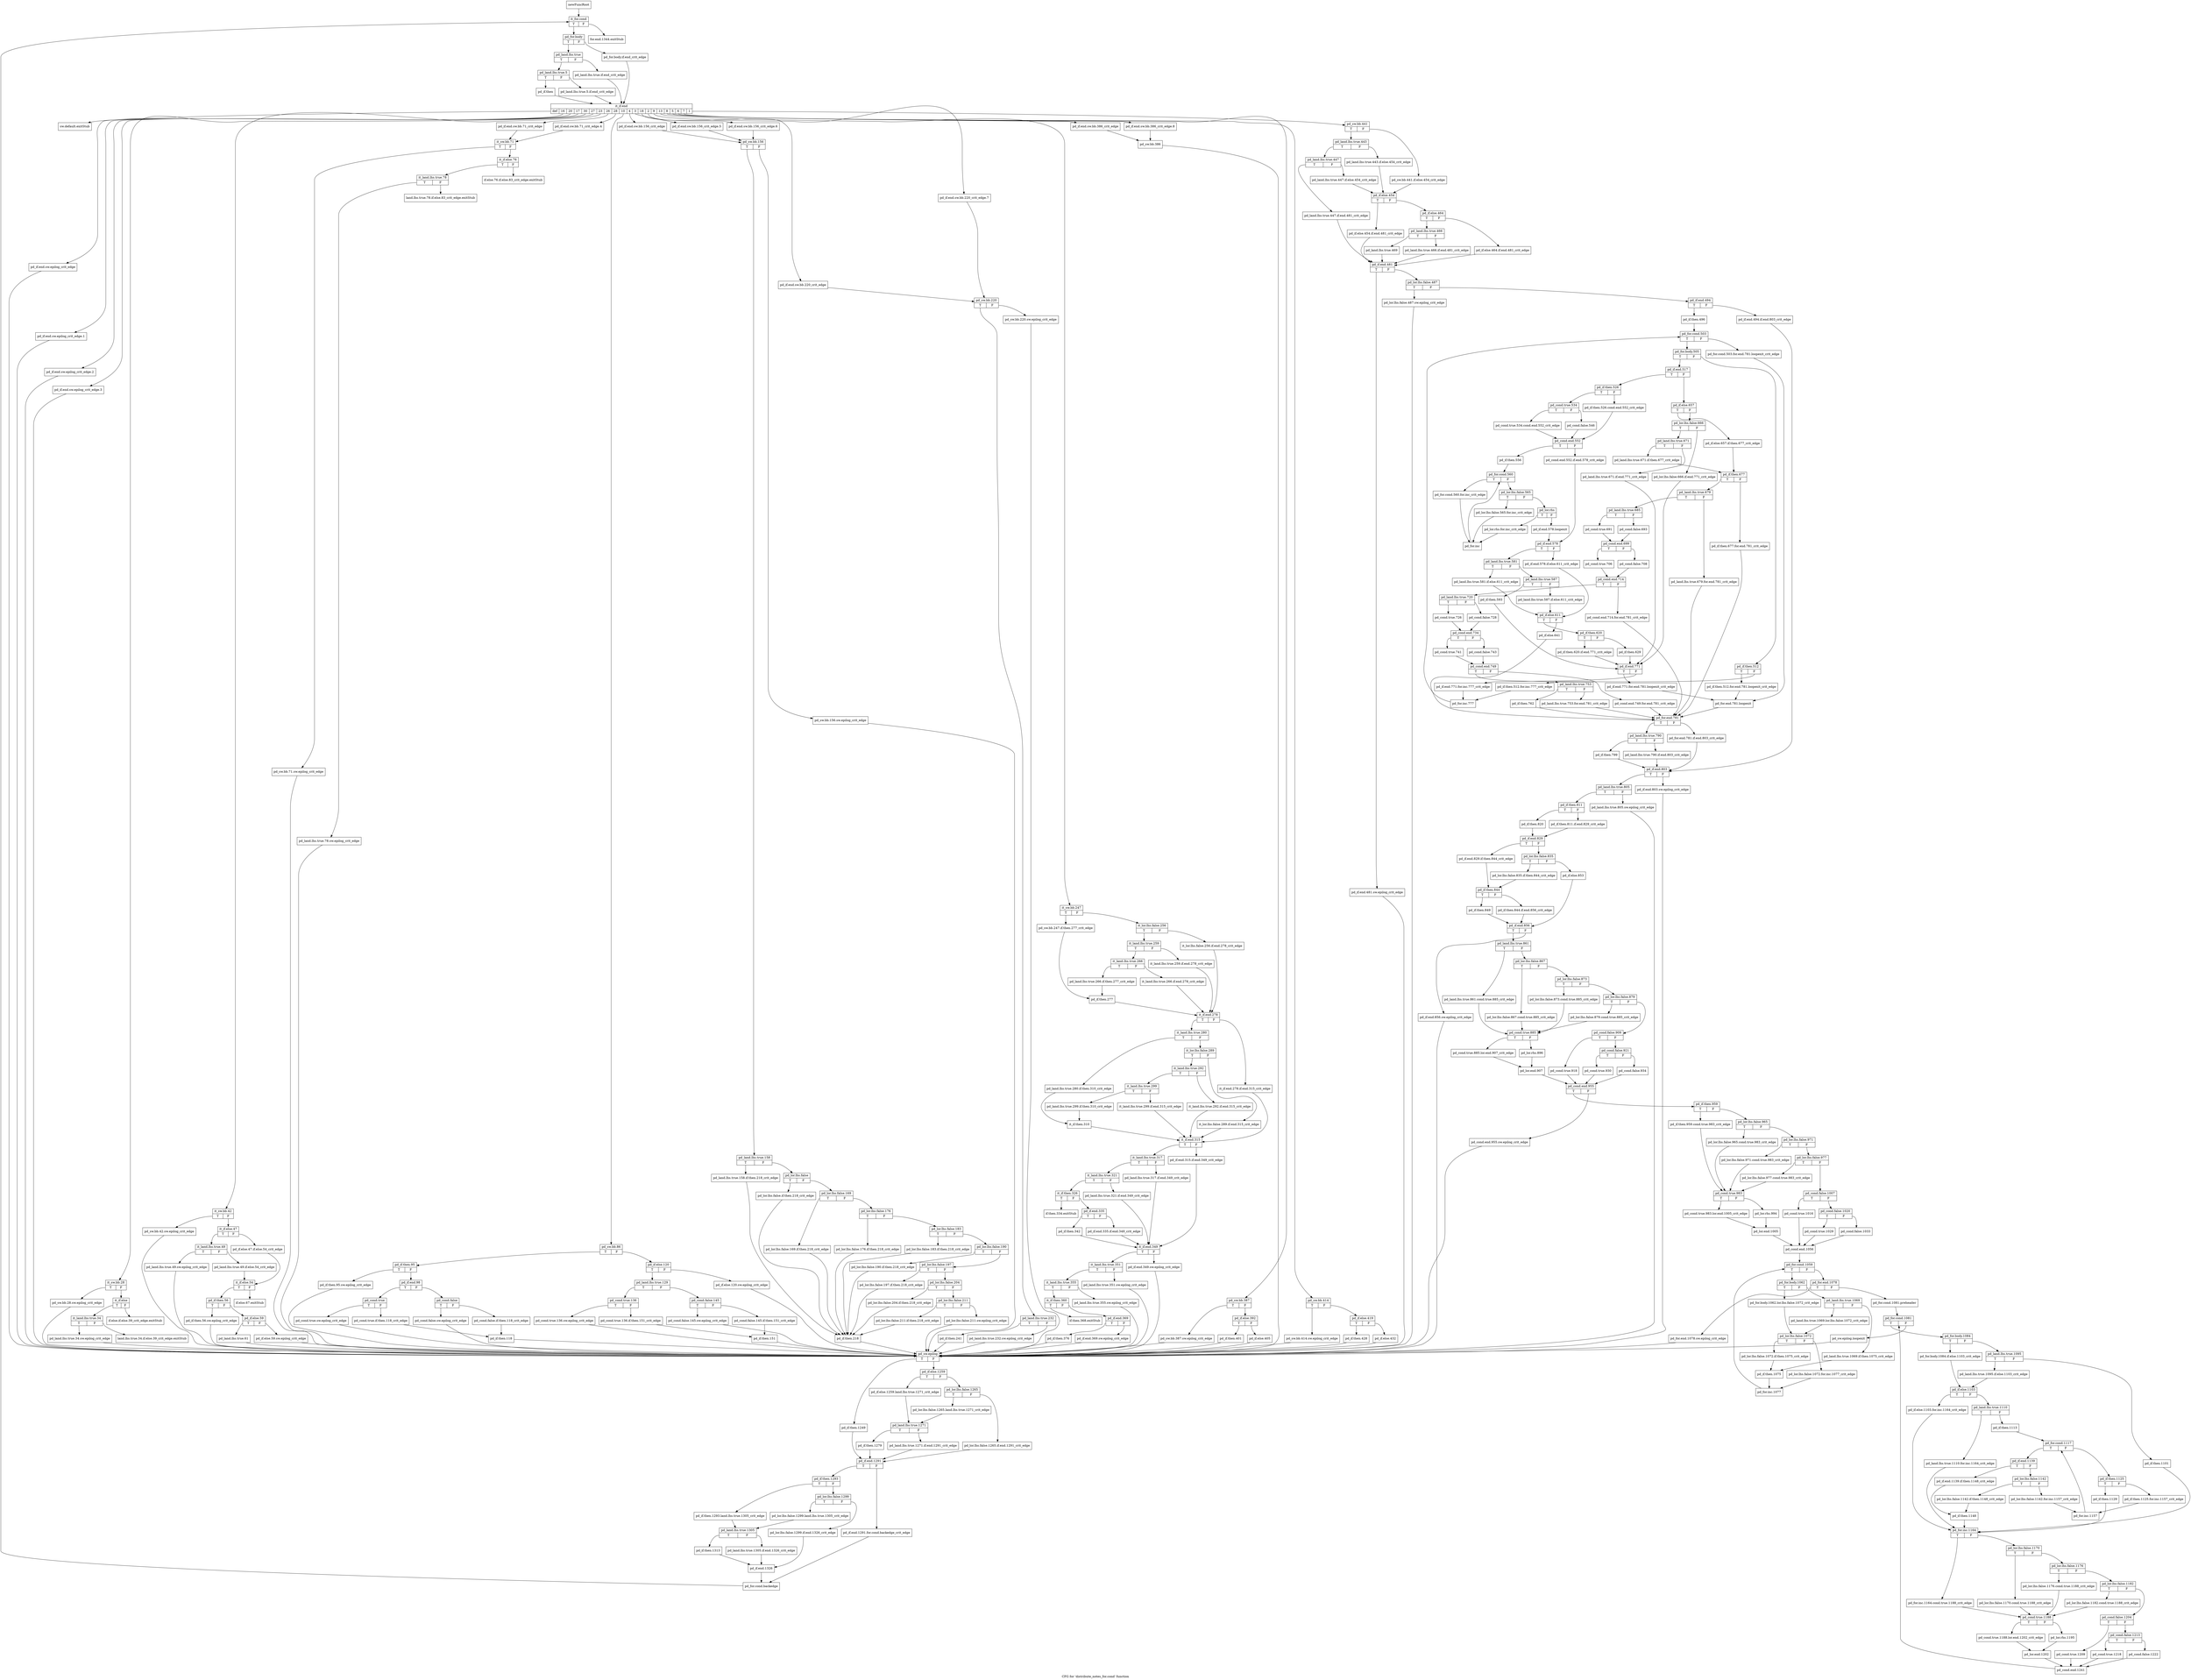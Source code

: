 digraph "CFG for 'distribute_notes_for.cond' function" {
	label="CFG for 'distribute_notes_for.cond' function";

	Node0xa653720 [shape=record,label="{newFuncRoot}"];
	Node0xa653720 -> Node0xa657250;
	Node0xa656f80 [shape=record,label="{for.end.1344.exitStub}"];
	Node0xa656fd0 [shape=record,label="{sw.default.exitStub}"];
	Node0xa657020 [shape=record,label="{if.then.334.exitStub}"];
	Node0xa657070 [shape=record,label="{if.then.368.exitStub}"];
	Node0xa6570c0 [shape=record,label="{if.else.76.if.else.83_crit_edge.exitStub}"];
	Node0xa657110 [shape=record,label="{land.lhs.true.78.if.else.83_crit_edge.exitStub}"];
	Node0xa657160 [shape=record,label="{if.else.67.exitStub}"];
	Node0xa6571b0 [shape=record,label="{if.else.if.else.39_crit_edge.exitStub}"];
	Node0xa657200 [shape=record,label="{land.lhs.true.34.if.else.39_crit_edge.exitStub}"];
	Node0xa657250 [shape=record,label="{it_for.cond|{<s0>T|<s1>F}}"];
	Node0xa657250:s0 -> Node0xa6572a0;
	Node0xa657250:s1 -> Node0xa656f80;
	Node0xa6572a0 [shape=record,label="{pd_for.body|{<s0>T|<s1>F}}"];
	Node0xa6572a0:s0 -> Node0xa657340;
	Node0xa6572a0:s1 -> Node0xa6572f0;
	Node0xa6572f0 [shape=record,label="{pd_for.body.if.end_crit_edge}"];
	Node0xa6572f0 -> Node0xa6574d0;
	Node0xa657340 [shape=record,label="{pd_land.lhs.true|{<s0>T|<s1>F}}"];
	Node0xa657340:s0 -> Node0xa6573e0;
	Node0xa657340:s1 -> Node0xa657390;
	Node0xa657390 [shape=record,label="{pd_land.lhs.true.if.end_crit_edge}"];
	Node0xa657390 -> Node0xa6574d0;
	Node0xa6573e0 [shape=record,label="{pd_land.lhs.true.5|{<s0>T|<s1>F}}"];
	Node0xa6573e0:s0 -> Node0xa657480;
	Node0xa6573e0:s1 -> Node0xa657430;
	Node0xa657430 [shape=record,label="{pd_land.lhs.true.5.if.end_crit_edge}"];
	Node0xa657430 -> Node0xa6574d0;
	Node0xa657480 [shape=record,label="{pd_if.then}"];
	Node0xa657480 -> Node0xa6574d0;
	Node0xa6574d0 [shape=record,label="{it_if.end|{<s0>def|<s1>16|<s2>20|<s3>17|<s4>30|<s5>27|<s6>23|<s7>26|<s8>28|<s9>10|<s10>4|<s11>3|<s12>18|<s13>2|<s14>9|<s15>13|<s16>8|<s17>5|<s18>6|<s19>7|<s20>1}}"];
	Node0xa6574d0:s0 -> Node0xa656fd0;
	Node0xa6574d0:s1 -> Node0xa65dfb0;
	Node0xa6574d0:s2 -> Node0xa65df60;
	Node0xa6574d0:s3 -> Node0xa65df10;
	Node0xa6574d0:s4 -> Node0xa65dec0;
	Node0xa6574d0:s5 -> Node0xa65dd30;
	Node0xa6574d0:s6 -> Node0xa65d920;
	Node0xa6574d0:s7 -> Node0xa65d740;
	Node0xa6574d0:s8 -> Node0xa65d6f0;
	Node0xa6574d0:s9 -> Node0xa65d060;
	Node0xa6574d0:s10 -> Node0xa65c930;
	Node0xa6574d0:s11 -> Node0xa65c8e0;
	Node0xa6574d0:s12 -> Node0xa65c890;
	Node0xa6574d0:s13 -> Node0xa65c6b0;
	Node0xa6574d0:s14 -> Node0xa65c660;
	Node0xa6574d0:s15 -> Node0xa65b940;
	Node0xa6574d0:s16 -> Node0xa65b8a0;
	Node0xa6574d0:s17 -> Node0xa65b850;
	Node0xa6574d0:s18 -> Node0xa65b6c0;
	Node0xa6574d0:s19 -> Node0xa65b530;
	Node0xa6574d0:s20 -> Node0xa657520;
	Node0xa657520 [shape=record,label="{pd_sw.bb.441|{<s0>T|<s1>F}}"];
	Node0xa657520:s0 -> Node0xa6575c0;
	Node0xa657520:s1 -> Node0xa657570;
	Node0xa657570 [shape=record,label="{pd_sw.bb.441.if.else.454_crit_edge}"];
	Node0xa657570 -> Node0xa657700;
	Node0xa6575c0 [shape=record,label="{pd_land.lhs.true.443|{<s0>T|<s1>F}}"];
	Node0xa6575c0:s0 -> Node0xa657660;
	Node0xa6575c0:s1 -> Node0xa657610;
	Node0xa657610 [shape=record,label="{pd_land.lhs.true.443.if.else.454_crit_edge}"];
	Node0xa657610 -> Node0xa657700;
	Node0xa657660 [shape=record,label="{pd_land.lhs.true.447|{<s0>T|<s1>F}}"];
	Node0xa657660:s0 -> Node0xa657930;
	Node0xa657660:s1 -> Node0xa6576b0;
	Node0xa6576b0 [shape=record,label="{pd_land.lhs.true.447.if.else.454_crit_edge}"];
	Node0xa6576b0 -> Node0xa657700;
	Node0xa657700 [shape=record,label="{pd_if.else.454|{<s0>T|<s1>F}}"];
	Node0xa657700:s0 -> Node0xa6578e0;
	Node0xa657700:s1 -> Node0xa657750;
	Node0xa657750 [shape=record,label="{pd_if.else.464|{<s0>T|<s1>F}}"];
	Node0xa657750:s0 -> Node0xa6577f0;
	Node0xa657750:s1 -> Node0xa6577a0;
	Node0xa6577a0 [shape=record,label="{pd_if.else.464.if.end.481_crit_edge}"];
	Node0xa6577a0 -> Node0xa657980;
	Node0xa6577f0 [shape=record,label="{pd_land.lhs.true.466|{<s0>T|<s1>F}}"];
	Node0xa6577f0:s0 -> Node0xa657890;
	Node0xa6577f0:s1 -> Node0xa657840;
	Node0xa657840 [shape=record,label="{pd_land.lhs.true.466.if.end.481_crit_edge}"];
	Node0xa657840 -> Node0xa657980;
	Node0xa657890 [shape=record,label="{pd_land.lhs.true.469}"];
	Node0xa657890 -> Node0xa657980;
	Node0xa6578e0 [shape=record,label="{pd_if.else.454.if.end.481_crit_edge}"];
	Node0xa6578e0 -> Node0xa657980;
	Node0xa657930 [shape=record,label="{pd_land.lhs.true.447.if.end.481_crit_edge}"];
	Node0xa657930 -> Node0xa657980;
	Node0xa657980 [shape=record,label="{pd_if.end.481|{<s0>T|<s1>F}}"];
	Node0xa657980:s0 -> Node0xa65b4e0;
	Node0xa657980:s1 -> Node0xa6579d0;
	Node0xa6579d0 [shape=record,label="{pd_lor.lhs.false.487|{<s0>T|<s1>F}}"];
	Node0xa6579d0:s0 -> Node0xa65b490;
	Node0xa6579d0:s1 -> Node0xa657a20;
	Node0xa657a20 [shape=record,label="{pd_if.end.494|{<s0>T|<s1>F}}"];
	Node0xa657a20:s0 -> Node0xa657ac0;
	Node0xa657a20:s1 -> Node0xa657a70;
	Node0xa657a70 [shape=record,label="{pd_if.end.494.if.end.803_crit_edge}"];
	Node0xa657a70 -> Node0xa659140;
	Node0xa657ac0 [shape=record,label="{pd_if.then.496}"];
	Node0xa657ac0 -> Node0xa657b10;
	Node0xa657b10 [shape=record,label="{pd_for.cond.503|{<s0>T|<s1>F}}"];
	Node0xa657b10:s0 -> Node0xa657bb0;
	Node0xa657b10:s1 -> Node0xa657b60;
	Node0xa657b60 [shape=record,label="{pd_for.cond.503.for.end.781.loopexit_crit_edge}"];
	Node0xa657b60 -> Node0xa658f60;
	Node0xa657bb0 [shape=record,label="{pd_for.body.505|{<s0>T|<s1>F}}"];
	Node0xa657bb0:s0 -> Node0xa657cf0;
	Node0xa657bb0:s1 -> Node0xa657c00;
	Node0xa657c00 [shape=record,label="{pd_if.then.512|{<s0>T|<s1>F}}"];
	Node0xa657c00:s0 -> Node0xa657ca0;
	Node0xa657c00:s1 -> Node0xa657c50;
	Node0xa657c50 [shape=record,label="{pd_if.then.512.for.inc.777_crit_edge}"];
	Node0xa657c50 -> Node0xa658ec0;
	Node0xa657ca0 [shape=record,label="{pd_if.then.512.for.end.781.loopexit_crit_edge}"];
	Node0xa657ca0 -> Node0xa658f60;
	Node0xa657cf0 [shape=record,label="{pd_if.end.517|{<s0>T|<s1>F}}"];
	Node0xa657cf0:s0 -> Node0xa6586a0;
	Node0xa657cf0:s1 -> Node0xa657d40;
	Node0xa657d40 [shape=record,label="{pd_if.else.657|{<s0>T|<s1>F}}"];
	Node0xa657d40:s0 -> Node0xa657f20;
	Node0xa657d40:s1 -> Node0xa657d90;
	Node0xa657d90 [shape=record,label="{pd_lor.lhs.false.666|{<s0>T|<s1>F}}"];
	Node0xa657d90:s0 -> Node0xa657e30;
	Node0xa657d90:s1 -> Node0xa657de0;
	Node0xa657de0 [shape=record,label="{pd_lor.lhs.false.666.if.end.771_crit_edge}"];
	Node0xa657de0 -> Node0xa658e20;
	Node0xa657e30 [shape=record,label="{pd_land.lhs.true.671|{<s0>T|<s1>F}}"];
	Node0xa657e30:s0 -> Node0xa657ed0;
	Node0xa657e30:s1 -> Node0xa657e80;
	Node0xa657e80 [shape=record,label="{pd_land.lhs.true.671.if.end.771_crit_edge}"];
	Node0xa657e80 -> Node0xa658e20;
	Node0xa657ed0 [shape=record,label="{pd_land.lhs.true.671.if.then.677_crit_edge}"];
	Node0xa657ed0 -> Node0xa657f70;
	Node0xa657f20 [shape=record,label="{pd_if.else.657.if.then.677_crit_edge}"];
	Node0xa657f20 -> Node0xa657f70;
	Node0xa657f70 [shape=record,label="{pd_if.then.677|{<s0>T|<s1>F}}"];
	Node0xa657f70:s0 -> Node0xa658010;
	Node0xa657f70:s1 -> Node0xa657fc0;
	Node0xa657fc0 [shape=record,label="{pd_if.then.677.for.end.781_crit_edge}"];
	Node0xa657fc0 -> Node0xa658fb0;
	Node0xa658010 [shape=record,label="{pd_land.lhs.true.679|{<s0>T|<s1>F}}"];
	Node0xa658010:s0 -> Node0xa6580b0;
	Node0xa658010:s1 -> Node0xa658060;
	Node0xa658060 [shape=record,label="{pd_land.lhs.true.679.for.end.781_crit_edge}"];
	Node0xa658060 -> Node0xa658fb0;
	Node0xa6580b0 [shape=record,label="{pd_land.lhs.true.685|{<s0>T|<s1>F}}"];
	Node0xa6580b0:s0 -> Node0xa658150;
	Node0xa6580b0:s1 -> Node0xa658100;
	Node0xa658100 [shape=record,label="{pd_cond.false.693}"];
	Node0xa658100 -> Node0xa6581a0;
	Node0xa658150 [shape=record,label="{pd_cond.true.691}"];
	Node0xa658150 -> Node0xa6581a0;
	Node0xa6581a0 [shape=record,label="{pd_cond.end.699|{<s0>T|<s1>F}}"];
	Node0xa6581a0:s0 -> Node0xa658240;
	Node0xa6581a0:s1 -> Node0xa6581f0;
	Node0xa6581f0 [shape=record,label="{pd_cond.false.708}"];
	Node0xa6581f0 -> Node0xa658290;
	Node0xa658240 [shape=record,label="{pd_cond.true.706}"];
	Node0xa658240 -> Node0xa658290;
	Node0xa658290 [shape=record,label="{pd_cond.end.714|{<s0>T|<s1>F}}"];
	Node0xa658290:s0 -> Node0xa658330;
	Node0xa658290:s1 -> Node0xa6582e0;
	Node0xa6582e0 [shape=record,label="{pd_cond.end.714.for.end.781_crit_edge}"];
	Node0xa6582e0 -> Node0xa658fb0;
	Node0xa658330 [shape=record,label="{pd_land.lhs.true.720|{<s0>T|<s1>F}}"];
	Node0xa658330:s0 -> Node0xa6583d0;
	Node0xa658330:s1 -> Node0xa658380;
	Node0xa658380 [shape=record,label="{pd_cond.false.728}"];
	Node0xa658380 -> Node0xa658420;
	Node0xa6583d0 [shape=record,label="{pd_cond.true.726}"];
	Node0xa6583d0 -> Node0xa658420;
	Node0xa658420 [shape=record,label="{pd_cond.end.734|{<s0>T|<s1>F}}"];
	Node0xa658420:s0 -> Node0xa6584c0;
	Node0xa658420:s1 -> Node0xa658470;
	Node0xa658470 [shape=record,label="{pd_cond.false.743}"];
	Node0xa658470 -> Node0xa658510;
	Node0xa6584c0 [shape=record,label="{pd_cond.true.741}"];
	Node0xa6584c0 -> Node0xa658510;
	Node0xa658510 [shape=record,label="{pd_cond.end.749|{<s0>T|<s1>F}}"];
	Node0xa658510:s0 -> Node0xa6585b0;
	Node0xa658510:s1 -> Node0xa658560;
	Node0xa658560 [shape=record,label="{pd_cond.end.749.for.end.781_crit_edge}"];
	Node0xa658560 -> Node0xa658fb0;
	Node0xa6585b0 [shape=record,label="{pd_land.lhs.true.753|{<s0>T|<s1>F}}"];
	Node0xa6585b0:s0 -> Node0xa658650;
	Node0xa6585b0:s1 -> Node0xa658600;
	Node0xa658600 [shape=record,label="{pd_land.lhs.true.753.for.end.781_crit_edge}"];
	Node0xa658600 -> Node0xa658fb0;
	Node0xa658650 [shape=record,label="{pd_if.then.762}"];
	Node0xa658650 -> Node0xa658fb0;
	Node0xa6586a0 [shape=record,label="{pd_if.then.526|{<s0>T|<s1>F}}"];
	Node0xa6586a0:s0 -> Node0xa658740;
	Node0xa6586a0:s1 -> Node0xa6586f0;
	Node0xa6586f0 [shape=record,label="{pd_if.then.526.cond.end.552_crit_edge}"];
	Node0xa6586f0 -> Node0xa658830;
	Node0xa658740 [shape=record,label="{pd_cond.true.534|{<s0>T|<s1>F}}"];
	Node0xa658740:s0 -> Node0xa6587e0;
	Node0xa658740:s1 -> Node0xa658790;
	Node0xa658790 [shape=record,label="{pd_cond.false.546}"];
	Node0xa658790 -> Node0xa658830;
	Node0xa6587e0 [shape=record,label="{pd_cond.true.534.cond.end.552_crit_edge}"];
	Node0xa6587e0 -> Node0xa658830;
	Node0xa658830 [shape=record,label="{pd_cond.end.552|{<s0>T|<s1>F}}"];
	Node0xa658830:s0 -> Node0xa6588d0;
	Node0xa658830:s1 -> Node0xa658880;
	Node0xa658880 [shape=record,label="{pd_cond.end.552.if.end.578_crit_edge}"];
	Node0xa658880 -> Node0xa658a60;
	Node0xa6588d0 [shape=record,label="{pd_if.then.556}"];
	Node0xa6588d0 -> Node0xa658920;
	Node0xa658920 [shape=record,label="{pd_for.cond.560|{<s0>T|<s1>F}}"];
	Node0xa658920:s0 -> Node0xa65b3f0;
	Node0xa658920:s1 -> Node0xa658970;
	Node0xa658970 [shape=record,label="{pd_lor.lhs.false.565|{<s0>T|<s1>F}}"];
	Node0xa658970:s0 -> Node0xa65b3a0;
	Node0xa658970:s1 -> Node0xa6589c0;
	Node0xa6589c0 [shape=record,label="{pd_lor.rhs|{<s0>T|<s1>F}}"];
	Node0xa6589c0:s0 -> Node0xa65b350;
	Node0xa6589c0:s1 -> Node0xa658a10;
	Node0xa658a10 [shape=record,label="{pd_if.end.578.loopexit}"];
	Node0xa658a10 -> Node0xa658a60;
	Node0xa658a60 [shape=record,label="{pd_if.end.578|{<s0>T|<s1>F}}"];
	Node0xa658a60:s0 -> Node0xa658b00;
	Node0xa658a60:s1 -> Node0xa658ab0;
	Node0xa658ab0 [shape=record,label="{pd_if.end.578.if.else.611_crit_edge}"];
	Node0xa658ab0 -> Node0xa658c90;
	Node0xa658b00 [shape=record,label="{pd_land.lhs.true.581|{<s0>T|<s1>F}}"];
	Node0xa658b00:s0 -> Node0xa658c40;
	Node0xa658b00:s1 -> Node0xa658b50;
	Node0xa658b50 [shape=record,label="{pd_land.lhs.true.587|{<s0>T|<s1>F}}"];
	Node0xa658b50:s0 -> Node0xa658bf0;
	Node0xa658b50:s1 -> Node0xa658ba0;
	Node0xa658ba0 [shape=record,label="{pd_land.lhs.true.587.if.else.611_crit_edge}"];
	Node0xa658ba0 -> Node0xa658c90;
	Node0xa658bf0 [shape=record,label="{pd_if.then.593}"];
	Node0xa658bf0 -> Node0xa658e20;
	Node0xa658c40 [shape=record,label="{pd_land.lhs.true.581.if.else.611_crit_edge}"];
	Node0xa658c40 -> Node0xa658c90;
	Node0xa658c90 [shape=record,label="{pd_if.else.611|{<s0>T|<s1>F}}"];
	Node0xa658c90:s0 -> Node0xa658d30;
	Node0xa658c90:s1 -> Node0xa658ce0;
	Node0xa658ce0 [shape=record,label="{pd_if.else.641}"];
	Node0xa658ce0 -> Node0xa658fb0;
	Node0xa658d30 [shape=record,label="{pd_if.then.620|{<s0>T|<s1>F}}"];
	Node0xa658d30:s0 -> Node0xa658dd0;
	Node0xa658d30:s1 -> Node0xa658d80;
	Node0xa658d80 [shape=record,label="{pd_if.then.629}"];
	Node0xa658d80 -> Node0xa658e20;
	Node0xa658dd0 [shape=record,label="{pd_if.then.620.if.end.771_crit_edge}"];
	Node0xa658dd0 -> Node0xa658e20;
	Node0xa658e20 [shape=record,label="{pd_if.end.771|{<s0>T|<s1>F}}"];
	Node0xa658e20:s0 -> Node0xa658f10;
	Node0xa658e20:s1 -> Node0xa658e70;
	Node0xa658e70 [shape=record,label="{pd_if.end.771.for.inc.777_crit_edge}"];
	Node0xa658e70 -> Node0xa658ec0;
	Node0xa658ec0 [shape=record,label="{pd_for.inc.777}"];
	Node0xa658ec0 -> Node0xa657b10;
	Node0xa658f10 [shape=record,label="{pd_if.end.771.for.end.781.loopexit_crit_edge}"];
	Node0xa658f10 -> Node0xa658f60;
	Node0xa658f60 [shape=record,label="{pd_for.end.781.loopexit}"];
	Node0xa658f60 -> Node0xa658fb0;
	Node0xa658fb0 [shape=record,label="{pd_for.end.781|{<s0>T|<s1>F}}"];
	Node0xa658fb0:s0 -> Node0xa659050;
	Node0xa658fb0:s1 -> Node0xa659000;
	Node0xa659000 [shape=record,label="{pd_for.end.781.if.end.803_crit_edge}"];
	Node0xa659000 -> Node0xa659140;
	Node0xa659050 [shape=record,label="{pd_land.lhs.true.790|{<s0>T|<s1>F}}"];
	Node0xa659050:s0 -> Node0xa6590f0;
	Node0xa659050:s1 -> Node0xa6590a0;
	Node0xa6590a0 [shape=record,label="{pd_land.lhs.true.790.if.end.803_crit_edge}"];
	Node0xa6590a0 -> Node0xa659140;
	Node0xa6590f0 [shape=record,label="{pd_if.then.799}"];
	Node0xa6590f0 -> Node0xa659140;
	Node0xa659140 [shape=record,label="{pd_if.end.803|{<s0>T|<s1>F}}"];
	Node0xa659140:s0 -> Node0xa6591e0;
	Node0xa659140:s1 -> Node0xa659190;
	Node0xa659190 [shape=record,label="{pd_if.end.803.sw.epilog_crit_edge}"];
	Node0xa659190 -> Node0xa65e000;
	Node0xa6591e0 [shape=record,label="{pd_land.lhs.true.805|{<s0>T|<s1>F}}"];
	Node0xa6591e0:s0 -> Node0xa659280;
	Node0xa6591e0:s1 -> Node0xa659230;
	Node0xa659230 [shape=record,label="{pd_land.lhs.true.805.sw.epilog_crit_edge}"];
	Node0xa659230 -> Node0xa65e000;
	Node0xa659280 [shape=record,label="{pd_if.then.811|{<s0>T|<s1>F}}"];
	Node0xa659280:s0 -> Node0xa659320;
	Node0xa659280:s1 -> Node0xa6592d0;
	Node0xa6592d0 [shape=record,label="{pd_if.then.811.if.end.829_crit_edge}"];
	Node0xa6592d0 -> Node0xa659370;
	Node0xa659320 [shape=record,label="{pd_if.then.820}"];
	Node0xa659320 -> Node0xa659370;
	Node0xa659370 [shape=record,label="{pd_if.end.829|{<s0>T|<s1>F}}"];
	Node0xa659370:s0 -> Node0xa6594b0;
	Node0xa659370:s1 -> Node0xa6593c0;
	Node0xa6593c0 [shape=record,label="{pd_lor.lhs.false.835|{<s0>T|<s1>F}}"];
	Node0xa6593c0:s0 -> Node0xa659460;
	Node0xa6593c0:s1 -> Node0xa659410;
	Node0xa659410 [shape=record,label="{pd_if.else.853}"];
	Node0xa659410 -> Node0xa6595f0;
	Node0xa659460 [shape=record,label="{pd_lor.lhs.false.835.if.then.844_crit_edge}"];
	Node0xa659460 -> Node0xa659500;
	Node0xa6594b0 [shape=record,label="{pd_if.end.829.if.then.844_crit_edge}"];
	Node0xa6594b0 -> Node0xa659500;
	Node0xa659500 [shape=record,label="{pd_if.then.844|{<s0>T|<s1>F}}"];
	Node0xa659500:s0 -> Node0xa6595a0;
	Node0xa659500:s1 -> Node0xa659550;
	Node0xa659550 [shape=record,label="{pd_if.then.844.if.end.856_crit_edge}"];
	Node0xa659550 -> Node0xa6595f0;
	Node0xa6595a0 [shape=record,label="{pd_if.then.849}"];
	Node0xa6595a0 -> Node0xa6595f0;
	Node0xa6595f0 [shape=record,label="{pd_if.end.856|{<s0>T|<s1>F}}"];
	Node0xa6595f0:s0 -> Node0xa659690;
	Node0xa6595f0:s1 -> Node0xa659640;
	Node0xa659640 [shape=record,label="{pd_if.end.856.sw.epilog_crit_edge}"];
	Node0xa659640 -> Node0xa65e000;
	Node0xa659690 [shape=record,label="{pd_land.lhs.true.861|{<s0>T|<s1>F}}"];
	Node0xa659690:s0 -> Node0xa659a50;
	Node0xa659690:s1 -> Node0xa6596e0;
	Node0xa6596e0 [shape=record,label="{pd_lor.lhs.false.867|{<s0>T|<s1>F}}"];
	Node0xa6596e0:s0 -> Node0xa659a00;
	Node0xa6596e0:s1 -> Node0xa659730;
	Node0xa659730 [shape=record,label="{pd_lor.lhs.false.873|{<s0>T|<s1>F}}"];
	Node0xa659730:s0 -> Node0xa6599b0;
	Node0xa659730:s1 -> Node0xa659780;
	Node0xa659780 [shape=record,label="{pd_lor.lhs.false.879|{<s0>T|<s1>F}}"];
	Node0xa659780:s0 -> Node0xa659960;
	Node0xa659780:s1 -> Node0xa6597d0;
	Node0xa6597d0 [shape=record,label="{pd_cond.false.909|{<s0>T|<s1>F}}"];
	Node0xa6597d0:s0 -> Node0xa659910;
	Node0xa6597d0:s1 -> Node0xa659820;
	Node0xa659820 [shape=record,label="{pd_cond.false.921|{<s0>T|<s1>F}}"];
	Node0xa659820:s0 -> Node0xa6598c0;
	Node0xa659820:s1 -> Node0xa659870;
	Node0xa659870 [shape=record,label="{pd_cond.false.934}"];
	Node0xa659870 -> Node0xa659be0;
	Node0xa6598c0 [shape=record,label="{pd_cond.true.930}"];
	Node0xa6598c0 -> Node0xa659be0;
	Node0xa659910 [shape=record,label="{pd_cond.true.918}"];
	Node0xa659910 -> Node0xa659be0;
	Node0xa659960 [shape=record,label="{pd_lor.lhs.false.879.cond.true.885_crit_edge}"];
	Node0xa659960 -> Node0xa659aa0;
	Node0xa6599b0 [shape=record,label="{pd_lor.lhs.false.873.cond.true.885_crit_edge}"];
	Node0xa6599b0 -> Node0xa659aa0;
	Node0xa659a00 [shape=record,label="{pd_lor.lhs.false.867.cond.true.885_crit_edge}"];
	Node0xa659a00 -> Node0xa659aa0;
	Node0xa659a50 [shape=record,label="{pd_land.lhs.true.861.cond.true.885_crit_edge}"];
	Node0xa659a50 -> Node0xa659aa0;
	Node0xa659aa0 [shape=record,label="{pd_cond.true.885|{<s0>T|<s1>F}}"];
	Node0xa659aa0:s0 -> Node0xa659b40;
	Node0xa659aa0:s1 -> Node0xa659af0;
	Node0xa659af0 [shape=record,label="{pd_lor.rhs.896}"];
	Node0xa659af0 -> Node0xa659b90;
	Node0xa659b40 [shape=record,label="{pd_cond.true.885.lor.end.907_crit_edge}"];
	Node0xa659b40 -> Node0xa659b90;
	Node0xa659b90 [shape=record,label="{pd_lor.end.907}"];
	Node0xa659b90 -> Node0xa659be0;
	Node0xa659be0 [shape=record,label="{pd_cond.end.955|{<s0>T|<s1>F}}"];
	Node0xa659be0:s0 -> Node0xa659c80;
	Node0xa659be0:s1 -> Node0xa659c30;
	Node0xa659c30 [shape=record,label="{pd_cond.end.955.sw.epilog_crit_edge}"];
	Node0xa659c30 -> Node0xa65e000;
	Node0xa659c80 [shape=record,label="{pd_if.then.959|{<s0>T|<s1>F}}"];
	Node0xa659c80:s0 -> Node0xa65a040;
	Node0xa659c80:s1 -> Node0xa659cd0;
	Node0xa659cd0 [shape=record,label="{pd_lor.lhs.false.965|{<s0>T|<s1>F}}"];
	Node0xa659cd0:s0 -> Node0xa659ff0;
	Node0xa659cd0:s1 -> Node0xa659d20;
	Node0xa659d20 [shape=record,label="{pd_lor.lhs.false.971|{<s0>T|<s1>F}}"];
	Node0xa659d20:s0 -> Node0xa659fa0;
	Node0xa659d20:s1 -> Node0xa659d70;
	Node0xa659d70 [shape=record,label="{pd_lor.lhs.false.977|{<s0>T|<s1>F}}"];
	Node0xa659d70:s0 -> Node0xa659f50;
	Node0xa659d70:s1 -> Node0xa659dc0;
	Node0xa659dc0 [shape=record,label="{pd_cond.false.1007|{<s0>T|<s1>F}}"];
	Node0xa659dc0:s0 -> Node0xa659f00;
	Node0xa659dc0:s1 -> Node0xa659e10;
	Node0xa659e10 [shape=record,label="{pd_cond.false.1020|{<s0>T|<s1>F}}"];
	Node0xa659e10:s0 -> Node0xa659eb0;
	Node0xa659e10:s1 -> Node0xa659e60;
	Node0xa659e60 [shape=record,label="{pd_cond.false.1033}"];
	Node0xa659e60 -> Node0xa65a1d0;
	Node0xa659eb0 [shape=record,label="{pd_cond.true.1029}"];
	Node0xa659eb0 -> Node0xa65a1d0;
	Node0xa659f00 [shape=record,label="{pd_cond.true.1016}"];
	Node0xa659f00 -> Node0xa65a1d0;
	Node0xa659f50 [shape=record,label="{pd_lor.lhs.false.977.cond.true.983_crit_edge}"];
	Node0xa659f50 -> Node0xa65a090;
	Node0xa659fa0 [shape=record,label="{pd_lor.lhs.false.971.cond.true.983_crit_edge}"];
	Node0xa659fa0 -> Node0xa65a090;
	Node0xa659ff0 [shape=record,label="{pd_lor.lhs.false.965.cond.true.983_crit_edge}"];
	Node0xa659ff0 -> Node0xa65a090;
	Node0xa65a040 [shape=record,label="{pd_if.then.959.cond.true.983_crit_edge}"];
	Node0xa65a040 -> Node0xa65a090;
	Node0xa65a090 [shape=record,label="{pd_cond.true.983|{<s0>T|<s1>F}}"];
	Node0xa65a090:s0 -> Node0xa65a130;
	Node0xa65a090:s1 -> Node0xa65a0e0;
	Node0xa65a0e0 [shape=record,label="{pd_lor.rhs.994}"];
	Node0xa65a0e0 -> Node0xa65a180;
	Node0xa65a130 [shape=record,label="{pd_cond.true.983.lor.end.1005_crit_edge}"];
	Node0xa65a130 -> Node0xa65a180;
	Node0xa65a180 [shape=record,label="{pd_lor.end.1005}"];
	Node0xa65a180 -> Node0xa65a1d0;
	Node0xa65a1d0 [shape=record,label="{pd_cond.end.1056}"];
	Node0xa65a1d0 -> Node0xa65a220;
	Node0xa65a220 [shape=record,label="{pd_for.cond.1059|{<s0>T|<s1>F}}"];
	Node0xa65a220:s0 -> Node0xa65b030;
	Node0xa65a220:s1 -> Node0xa65a270;
	Node0xa65a270 [shape=record,label="{pd_for.end.1078|{<s0>T|<s1>F}}"];
	Node0xa65a270:s0 -> Node0xa65afe0;
	Node0xa65a270:s1 -> Node0xa65a2c0;
	Node0xa65a2c0 [shape=record,label="{pd_for.cond.1081.preheader}"];
	Node0xa65a2c0 -> Node0xa65a310;
	Node0xa65a310 [shape=record,label="{pd_for.cond.1081|{<s0>T|<s1>F}}"];
	Node0xa65a310:s0 -> Node0xa65a3b0;
	Node0xa65a310:s1 -> Node0xa65a360;
	Node0xa65a360 [shape=record,label="{pd_sw.epilog.loopexit}"];
	Node0xa65a360 -> Node0xa65e000;
	Node0xa65a3b0 [shape=record,label="{pd_for.body.1084|{<s0>T|<s1>F}}"];
	Node0xa65a3b0:s0 -> Node0xa65a4f0;
	Node0xa65a3b0:s1 -> Node0xa65a400;
	Node0xa65a400 [shape=record,label="{pd_land.lhs.true.1095|{<s0>T|<s1>F}}"];
	Node0xa65a400:s0 -> Node0xa65a4a0;
	Node0xa65a400:s1 -> Node0xa65a450;
	Node0xa65a450 [shape=record,label="{pd_if.then.1101}"];
	Node0xa65a450 -> Node0xa65aa40;
	Node0xa65a4a0 [shape=record,label="{pd_land.lhs.true.1095.if.else.1103_crit_edge}"];
	Node0xa65a4a0 -> Node0xa65a540;
	Node0xa65a4f0 [shape=record,label="{pd_for.body.1084.if.else.1103_crit_edge}"];
	Node0xa65a4f0 -> Node0xa65a540;
	Node0xa65a540 [shape=record,label="{pd_if.else.1103|{<s0>T|<s1>F}}"];
	Node0xa65a540:s0 -> Node0xa65a9f0;
	Node0xa65a540:s1 -> Node0xa65a590;
	Node0xa65a590 [shape=record,label="{pd_land.lhs.true.1110|{<s0>T|<s1>F}}"];
	Node0xa65a590:s0 -> Node0xa65a9a0;
	Node0xa65a590:s1 -> Node0xa65a5e0;
	Node0xa65a5e0 [shape=record,label="{pd_if.then.1113}"];
	Node0xa65a5e0 -> Node0xa65a630;
	Node0xa65a630 [shape=record,label="{pd_for.cond.1117|{<s0>T|<s1>F}}"];
	Node0xa65a630:s0 -> Node0xa65a770;
	Node0xa65a630:s1 -> Node0xa65a680;
	Node0xa65a680 [shape=record,label="{pd_if.then.1125|{<s0>T|<s1>F}}"];
	Node0xa65a680:s0 -> Node0xa65a720;
	Node0xa65a680:s1 -> Node0xa65a6d0;
	Node0xa65a6d0 [shape=record,label="{pd_if.then.1125.for.inc.1157_crit_edge}"];
	Node0xa65a6d0 -> Node0xa65a860;
	Node0xa65a720 [shape=record,label="{pd_if.then.1129}"];
	Node0xa65a720 -> Node0xa65aa40;
	Node0xa65a770 [shape=record,label="{pd_if.end.1139|{<s0>T|<s1>F}}"];
	Node0xa65a770:s0 -> Node0xa65a900;
	Node0xa65a770:s1 -> Node0xa65a7c0;
	Node0xa65a7c0 [shape=record,label="{pd_lor.lhs.false.1142|{<s0>T|<s1>F}}"];
	Node0xa65a7c0:s0 -> Node0xa65a8b0;
	Node0xa65a7c0:s1 -> Node0xa65a810;
	Node0xa65a810 [shape=record,label="{pd_lor.lhs.false.1142.for.inc.1157_crit_edge}"];
	Node0xa65a810 -> Node0xa65a860;
	Node0xa65a860 [shape=record,label="{pd_for.inc.1157}"];
	Node0xa65a860 -> Node0xa65a630;
	Node0xa65a8b0 [shape=record,label="{pd_lor.lhs.false.1142.if.then.1148_crit_edge}"];
	Node0xa65a8b0 -> Node0xa65a950;
	Node0xa65a900 [shape=record,label="{pd_if.end.1139.if.then.1148_crit_edge}"];
	Node0xa65a900 -> Node0xa65a950;
	Node0xa65a950 [shape=record,label="{pd_if.then.1148}"];
	Node0xa65a950 -> Node0xa65aa40;
	Node0xa65a9a0 [shape=record,label="{pd_land.lhs.true.1110.for.inc.1164_crit_edge}"];
	Node0xa65a9a0 -> Node0xa65aa40;
	Node0xa65a9f0 [shape=record,label="{pd_if.else.1103.for.inc.1164_crit_edge}"];
	Node0xa65a9f0 -> Node0xa65aa40;
	Node0xa65aa40 [shape=record,label="{pd_for.inc.1164|{<s0>T|<s1>F}}"];
	Node0xa65aa40:s0 -> Node0xa65ae00;
	Node0xa65aa40:s1 -> Node0xa65aa90;
	Node0xa65aa90 [shape=record,label="{pd_lor.lhs.false.1170|{<s0>T|<s1>F}}"];
	Node0xa65aa90:s0 -> Node0xa65adb0;
	Node0xa65aa90:s1 -> Node0xa65aae0;
	Node0xa65aae0 [shape=record,label="{pd_lor.lhs.false.1176|{<s0>T|<s1>F}}"];
	Node0xa65aae0:s0 -> Node0xa65ad60;
	Node0xa65aae0:s1 -> Node0xa65ab30;
	Node0xa65ab30 [shape=record,label="{pd_lor.lhs.false.1182|{<s0>T|<s1>F}}"];
	Node0xa65ab30:s0 -> Node0xa65ad10;
	Node0xa65ab30:s1 -> Node0xa65ab80;
	Node0xa65ab80 [shape=record,label="{pd_cond.false.1204|{<s0>T|<s1>F}}"];
	Node0xa65ab80:s0 -> Node0xa65acc0;
	Node0xa65ab80:s1 -> Node0xa65abd0;
	Node0xa65abd0 [shape=record,label="{pd_cond.false.1213|{<s0>T|<s1>F}}"];
	Node0xa65abd0:s0 -> Node0xa65ac70;
	Node0xa65abd0:s1 -> Node0xa65ac20;
	Node0xa65ac20 [shape=record,label="{pd_cond.false.1222}"];
	Node0xa65ac20 -> Node0xa65af90;
	Node0xa65ac70 [shape=record,label="{pd_cond.true.1218}"];
	Node0xa65ac70 -> Node0xa65af90;
	Node0xa65acc0 [shape=record,label="{pd_cond.true.1209}"];
	Node0xa65acc0 -> Node0xa65af90;
	Node0xa65ad10 [shape=record,label="{pd_lor.lhs.false.1182.cond.true.1188_crit_edge}"];
	Node0xa65ad10 -> Node0xa65ae50;
	Node0xa65ad60 [shape=record,label="{pd_lor.lhs.false.1176.cond.true.1188_crit_edge}"];
	Node0xa65ad60 -> Node0xa65ae50;
	Node0xa65adb0 [shape=record,label="{pd_lor.lhs.false.1170.cond.true.1188_crit_edge}"];
	Node0xa65adb0 -> Node0xa65ae50;
	Node0xa65ae00 [shape=record,label="{pd_for.inc.1164.cond.true.1188_crit_edge}"];
	Node0xa65ae00 -> Node0xa65ae50;
	Node0xa65ae50 [shape=record,label="{pd_cond.true.1188|{<s0>T|<s1>F}}"];
	Node0xa65ae50:s0 -> Node0xa65aef0;
	Node0xa65ae50:s1 -> Node0xa65aea0;
	Node0xa65aea0 [shape=record,label="{pd_lor.rhs.1195}"];
	Node0xa65aea0 -> Node0xa65af40;
	Node0xa65aef0 [shape=record,label="{pd_cond.true.1188.lor.end.1202_crit_edge}"];
	Node0xa65aef0 -> Node0xa65af40;
	Node0xa65af40 [shape=record,label="{pd_lor.end.1202}"];
	Node0xa65af40 -> Node0xa65af90;
	Node0xa65af90 [shape=record,label="{pd_cond.end.1241}"];
	Node0xa65af90 -> Node0xa65a310;
	Node0xa65afe0 [shape=record,label="{pd_for.end.1078.sw.epilog_crit_edge}"];
	Node0xa65afe0 -> Node0xa65e000;
	Node0xa65b030 [shape=record,label="{pd_for.body.1062|{<s0>T|<s1>F}}"];
	Node0xa65b030:s0 -> Node0xa65b170;
	Node0xa65b030:s1 -> Node0xa65b080;
	Node0xa65b080 [shape=record,label="{pd_land.lhs.true.1069|{<s0>T|<s1>F}}"];
	Node0xa65b080:s0 -> Node0xa65b120;
	Node0xa65b080:s1 -> Node0xa65b0d0;
	Node0xa65b0d0 [shape=record,label="{pd_land.lhs.true.1069.if.then.1075_crit_edge}"];
	Node0xa65b0d0 -> Node0xa65b2b0;
	Node0xa65b120 [shape=record,label="{pd_land.lhs.true.1069.lor.lhs.false.1072_crit_edge}"];
	Node0xa65b120 -> Node0xa65b1c0;
	Node0xa65b170 [shape=record,label="{pd_for.body.1062.lor.lhs.false.1072_crit_edge}"];
	Node0xa65b170 -> Node0xa65b1c0;
	Node0xa65b1c0 [shape=record,label="{pd_lor.lhs.false.1072|{<s0>T|<s1>F}}"];
	Node0xa65b1c0:s0 -> Node0xa65b260;
	Node0xa65b1c0:s1 -> Node0xa65b210;
	Node0xa65b210 [shape=record,label="{pd_lor.lhs.false.1072.for.inc.1077_crit_edge}"];
	Node0xa65b210 -> Node0xa65b300;
	Node0xa65b260 [shape=record,label="{pd_lor.lhs.false.1072.if.then.1075_crit_edge}"];
	Node0xa65b260 -> Node0xa65b2b0;
	Node0xa65b2b0 [shape=record,label="{pd_if.then.1075}"];
	Node0xa65b2b0 -> Node0xa65b300;
	Node0xa65b300 [shape=record,label="{pd_for.inc.1077}"];
	Node0xa65b300 -> Node0xa65a220;
	Node0xa65b350 [shape=record,label="{pd_lor.rhs.for.inc_crit_edge}"];
	Node0xa65b350 -> Node0xa65b440;
	Node0xa65b3a0 [shape=record,label="{pd_lor.lhs.false.565.for.inc_crit_edge}"];
	Node0xa65b3a0 -> Node0xa65b440;
	Node0xa65b3f0 [shape=record,label="{pd_for.cond.560.for.inc_crit_edge}"];
	Node0xa65b3f0 -> Node0xa65b440;
	Node0xa65b440 [shape=record,label="{pd_for.inc}"];
	Node0xa65b440 -> Node0xa658920;
	Node0xa65b490 [shape=record,label="{pd_lor.lhs.false.487.sw.epilog_crit_edge}"];
	Node0xa65b490 -> Node0xa65e000;
	Node0xa65b4e0 [shape=record,label="{pd_if.end.481.sw.epilog_crit_edge}"];
	Node0xa65b4e0 -> Node0xa65e000;
	Node0xa65b530 [shape=record,label="{pd_sw.bb.414|{<s0>T|<s1>F}}"];
	Node0xa65b530:s0 -> Node0xa65b670;
	Node0xa65b530:s1 -> Node0xa65b580;
	Node0xa65b580 [shape=record,label="{pd_if.else.419|{<s0>T|<s1>F}}"];
	Node0xa65b580:s0 -> Node0xa65b620;
	Node0xa65b580:s1 -> Node0xa65b5d0;
	Node0xa65b5d0 [shape=record,label="{pd_if.else.432}"];
	Node0xa65b5d0 -> Node0xa65e000;
	Node0xa65b620 [shape=record,label="{pd_if.then.428}"];
	Node0xa65b620 -> Node0xa65e000;
	Node0xa65b670 [shape=record,label="{pd_sw.bb.414.sw.epilog_crit_edge}"];
	Node0xa65b670 -> Node0xa65e000;
	Node0xa65b6c0 [shape=record,label="{pd_sw.bb.387|{<s0>T|<s1>F}}"];
	Node0xa65b6c0:s0 -> Node0xa65b800;
	Node0xa65b6c0:s1 -> Node0xa65b710;
	Node0xa65b710 [shape=record,label="{pd_if.else.392|{<s0>T|<s1>F}}"];
	Node0xa65b710:s0 -> Node0xa65b7b0;
	Node0xa65b710:s1 -> Node0xa65b760;
	Node0xa65b760 [shape=record,label="{pd_if.else.405}"];
	Node0xa65b760 -> Node0xa65e000;
	Node0xa65b7b0 [shape=record,label="{pd_if.then.401}"];
	Node0xa65b7b0 -> Node0xa65e000;
	Node0xa65b800 [shape=record,label="{pd_sw.bb.387.sw.epilog_crit_edge}"];
	Node0xa65b800 -> Node0xa65e000;
	Node0xa65b850 [shape=record,label="{pd_if.end.sw.bb.386_crit_edge.8}"];
	Node0xa65b850 -> Node0xa65b8f0;
	Node0xa65b8a0 [shape=record,label="{pd_if.end.sw.bb.386_crit_edge}"];
	Node0xa65b8a0 -> Node0xa65b8f0;
	Node0xa65b8f0 [shape=record,label="{pd_sw.bb.386}"];
	Node0xa65b8f0 -> Node0xa65e000;
	Node0xa65b940 [shape=record,label="{it_sw.bb.247|{<s0>T|<s1>F}}"];
	Node0xa65b940:s0 -> Node0xa65bbc0;
	Node0xa65b940:s1 -> Node0xa65b990;
	Node0xa65b990 [shape=record,label="{it_lor.lhs.false.256|{<s0>T|<s1>F}}"];
	Node0xa65b990:s0 -> Node0xa65ba30;
	Node0xa65b990:s1 -> Node0xa65b9e0;
	Node0xa65b9e0 [shape=record,label="{it_lor.lhs.false.256.if.end.278_crit_edge}"];
	Node0xa65b9e0 -> Node0xa65bc60;
	Node0xa65ba30 [shape=record,label="{it_land.lhs.true.259|{<s0>T|<s1>F}}"];
	Node0xa65ba30:s0 -> Node0xa65bad0;
	Node0xa65ba30:s1 -> Node0xa65ba80;
	Node0xa65ba80 [shape=record,label="{it_land.lhs.true.259.if.end.278_crit_edge}"];
	Node0xa65ba80 -> Node0xa65bc60;
	Node0xa65bad0 [shape=record,label="{it_land.lhs.true.266|{<s0>T|<s1>F}}"];
	Node0xa65bad0:s0 -> Node0xa65bb70;
	Node0xa65bad0:s1 -> Node0xa65bb20;
	Node0xa65bb20 [shape=record,label="{it_land.lhs.true.266.if.end.278_crit_edge}"];
	Node0xa65bb20 -> Node0xa65bc60;
	Node0xa65bb70 [shape=record,label="{pd_land.lhs.true.266.if.then.277_crit_edge}"];
	Node0xa65bb70 -> Node0xa65bc10;
	Node0xa65bbc0 [shape=record,label="{pd_sw.bb.247.if.then.277_crit_edge}"];
	Node0xa65bbc0 -> Node0xa65bc10;
	Node0xa65bc10 [shape=record,label="{pd_if.then.277}"];
	Node0xa65bc10 -> Node0xa65bc60;
	Node0xa65bc60 [shape=record,label="{it_if.end.278|{<s0>T|<s1>F}}"];
	Node0xa65bc60:s0 -> Node0xa65bd00;
	Node0xa65bc60:s1 -> Node0xa65bcb0;
	Node0xa65bcb0 [shape=record,label="{it_if.end.278.if.end.315_crit_edge}"];
	Node0xa65bcb0 -> Node0xa65c020;
	Node0xa65bd00 [shape=record,label="{it_land.lhs.true.280|{<s0>T|<s1>F}}"];
	Node0xa65bd00:s0 -> Node0xa65bf80;
	Node0xa65bd00:s1 -> Node0xa65bd50;
	Node0xa65bd50 [shape=record,label="{it_lor.lhs.false.289|{<s0>T|<s1>F}}"];
	Node0xa65bd50:s0 -> Node0xa65bdf0;
	Node0xa65bd50:s1 -> Node0xa65bda0;
	Node0xa65bda0 [shape=record,label="{it_lor.lhs.false.289.if.end.315_crit_edge}"];
	Node0xa65bda0 -> Node0xa65c020;
	Node0xa65bdf0 [shape=record,label="{it_land.lhs.true.292|{<s0>T|<s1>F}}"];
	Node0xa65bdf0:s0 -> Node0xa65be90;
	Node0xa65bdf0:s1 -> Node0xa65be40;
	Node0xa65be40 [shape=record,label="{it_land.lhs.true.292.if.end.315_crit_edge}"];
	Node0xa65be40 -> Node0xa65c020;
	Node0xa65be90 [shape=record,label="{it_land.lhs.true.299|{<s0>T|<s1>F}}"];
	Node0xa65be90:s0 -> Node0xa65bf30;
	Node0xa65be90:s1 -> Node0xa65bee0;
	Node0xa65bee0 [shape=record,label="{it_land.lhs.true.299.if.end.315_crit_edge}"];
	Node0xa65bee0 -> Node0xa65c020;
	Node0xa65bf30 [shape=record,label="{pd_land.lhs.true.299.if.then.310_crit_edge}"];
	Node0xa65bf30 -> Node0xa65bfd0;
	Node0xa65bf80 [shape=record,label="{pd_land.lhs.true.280.if.then.310_crit_edge}"];
	Node0xa65bf80 -> Node0xa65bfd0;
	Node0xa65bfd0 [shape=record,label="{it_if.then.310}"];
	Node0xa65bfd0 -> Node0xa65c020;
	Node0xa65c020 [shape=record,label="{it_if.end.315|{<s0>T|<s1>F}}"];
	Node0xa65c020:s0 -> Node0xa65c0c0;
	Node0xa65c020:s1 -> Node0xa65c070;
	Node0xa65c070 [shape=record,label="{pd_if.end.315.if.end.349_crit_edge}"];
	Node0xa65c070 -> Node0xa65c340;
	Node0xa65c0c0 [shape=record,label="{it_land.lhs.true.317|{<s0>T|<s1>F}}"];
	Node0xa65c0c0:s0 -> Node0xa65c160;
	Node0xa65c0c0:s1 -> Node0xa65c110;
	Node0xa65c110 [shape=record,label="{pd_land.lhs.true.317.if.end.349_crit_edge}"];
	Node0xa65c110 -> Node0xa65c340;
	Node0xa65c160 [shape=record,label="{it_land.lhs.true.321|{<s0>T|<s1>F}}"];
	Node0xa65c160:s0 -> Node0xa65c200;
	Node0xa65c160:s1 -> Node0xa65c1b0;
	Node0xa65c1b0 [shape=record,label="{pd_land.lhs.true.321.if.end.349_crit_edge}"];
	Node0xa65c1b0 -> Node0xa65c340;
	Node0xa65c200 [shape=record,label="{it_if.then.326|{<s0>T|<s1>F}}"];
	Node0xa65c200:s0 -> Node0xa657020;
	Node0xa65c200:s1 -> Node0xa65c250;
	Node0xa65c250 [shape=record,label="{pd_if.end.335|{<s0>T|<s1>F}}"];
	Node0xa65c250:s0 -> Node0xa65c2f0;
	Node0xa65c250:s1 -> Node0xa65c2a0;
	Node0xa65c2a0 [shape=record,label="{pd_if.end.335.if.end.349_crit_edge}"];
	Node0xa65c2a0 -> Node0xa65c340;
	Node0xa65c2f0 [shape=record,label="{pd_if.then.342}"];
	Node0xa65c2f0 -> Node0xa65c340;
	Node0xa65c340 [shape=record,label="{it_if.end.349|{<s0>T|<s1>F}}"];
	Node0xa65c340:s0 -> Node0xa65c3e0;
	Node0xa65c340:s1 -> Node0xa65c390;
	Node0xa65c390 [shape=record,label="{pd_if.end.349.sw.epilog_crit_edge}"];
	Node0xa65c390 -> Node0xa65e000;
	Node0xa65c3e0 [shape=record,label="{it_land.lhs.true.351|{<s0>T|<s1>F}}"];
	Node0xa65c3e0:s0 -> Node0xa65c480;
	Node0xa65c3e0:s1 -> Node0xa65c430;
	Node0xa65c430 [shape=record,label="{pd_land.lhs.true.351.sw.epilog_crit_edge}"];
	Node0xa65c430 -> Node0xa65e000;
	Node0xa65c480 [shape=record,label="{it_land.lhs.true.355|{<s0>T|<s1>F}}"];
	Node0xa65c480:s0 -> Node0xa65c520;
	Node0xa65c480:s1 -> Node0xa65c4d0;
	Node0xa65c4d0 [shape=record,label="{pd_land.lhs.true.355.sw.epilog_crit_edge}"];
	Node0xa65c4d0 -> Node0xa65e000;
	Node0xa65c520 [shape=record,label="{it_if.then.360|{<s0>T|<s1>F}}"];
	Node0xa65c520:s0 -> Node0xa657070;
	Node0xa65c520:s1 -> Node0xa65c570;
	Node0xa65c570 [shape=record,label="{pd_if.end.369|{<s0>T|<s1>F}}"];
	Node0xa65c570:s0 -> Node0xa65c610;
	Node0xa65c570:s1 -> Node0xa65c5c0;
	Node0xa65c5c0 [shape=record,label="{pd_if.end.369.sw.epilog_crit_edge}"];
	Node0xa65c5c0 -> Node0xa65e000;
	Node0xa65c610 [shape=record,label="{pd_if.then.376}"];
	Node0xa65c610 -> Node0xa65e000;
	Node0xa65c660 [shape=record,label="{pd_if.end.sw.bb.220_crit_edge.7}"];
	Node0xa65c660 -> Node0xa65c700;
	Node0xa65c6b0 [shape=record,label="{pd_if.end.sw.bb.220_crit_edge}"];
	Node0xa65c6b0 -> Node0xa65c700;
	Node0xa65c700 [shape=record,label="{pd_sw.bb.220|{<s0>T|<s1>F}}"];
	Node0xa65c700:s0 -> Node0xa65c7a0;
	Node0xa65c700:s1 -> Node0xa65c750;
	Node0xa65c750 [shape=record,label="{pd_sw.bb.220.sw.epilog_crit_edge}"];
	Node0xa65c750 -> Node0xa65e000;
	Node0xa65c7a0 [shape=record,label="{pd_land.lhs.true.232|{<s0>T|<s1>F}}"];
	Node0xa65c7a0:s0 -> Node0xa65c840;
	Node0xa65c7a0:s1 -> Node0xa65c7f0;
	Node0xa65c7f0 [shape=record,label="{pd_land.lhs.true.232.sw.epilog_crit_edge}"];
	Node0xa65c7f0 -> Node0xa65e000;
	Node0xa65c840 [shape=record,label="{pd_if.then.241}"];
	Node0xa65c840 -> Node0xa65e000;
	Node0xa65c890 [shape=record,label="{pd_if.end.sw.bb.156_crit_edge.6}"];
	Node0xa65c890 -> Node0xa65c980;
	Node0xa65c8e0 [shape=record,label="{pd_if.end.sw.bb.156_crit_edge.5}"];
	Node0xa65c8e0 -> Node0xa65c980;
	Node0xa65c930 [shape=record,label="{pd_if.end.sw.bb.156_crit_edge}"];
	Node0xa65c930 -> Node0xa65c980;
	Node0xa65c980 [shape=record,label="{pd_sw.bb.156|{<s0>T|<s1>F}}"];
	Node0xa65c980:s0 -> Node0xa65ca20;
	Node0xa65c980:s1 -> Node0xa65c9d0;
	Node0xa65c9d0 [shape=record,label="{pd_sw.bb.156.sw.epilog_crit_edge}"];
	Node0xa65c9d0 -> Node0xa65e000;
	Node0xa65ca20 [shape=record,label="{pd_land.lhs.true.158|{<s0>T|<s1>F}}"];
	Node0xa65ca20:s0 -> Node0xa65cfc0;
	Node0xa65ca20:s1 -> Node0xa65ca70;
	Node0xa65ca70 [shape=record,label="{pd_lor.lhs.false|{<s0>T|<s1>F}}"];
	Node0xa65ca70:s0 -> Node0xa65cf70;
	Node0xa65ca70:s1 -> Node0xa65cac0;
	Node0xa65cac0 [shape=record,label="{pd_lor.lhs.false.169|{<s0>T|<s1>F}}"];
	Node0xa65cac0:s0 -> Node0xa65cf20;
	Node0xa65cac0:s1 -> Node0xa65cb10;
	Node0xa65cb10 [shape=record,label="{pd_lor.lhs.false.176|{<s0>T|<s1>F}}"];
	Node0xa65cb10:s0 -> Node0xa65ced0;
	Node0xa65cb10:s1 -> Node0xa65cb60;
	Node0xa65cb60 [shape=record,label="{pd_lor.lhs.false.183|{<s0>T|<s1>F}}"];
	Node0xa65cb60:s0 -> Node0xa65ce80;
	Node0xa65cb60:s1 -> Node0xa65cbb0;
	Node0xa65cbb0 [shape=record,label="{pd_lor.lhs.false.190|{<s0>T|<s1>F}}"];
	Node0xa65cbb0:s0 -> Node0xa65ce30;
	Node0xa65cbb0:s1 -> Node0xa65cc00;
	Node0xa65cc00 [shape=record,label="{pd_lor.lhs.false.197|{<s0>T|<s1>F}}"];
	Node0xa65cc00:s0 -> Node0xa65cde0;
	Node0xa65cc00:s1 -> Node0xa65cc50;
	Node0xa65cc50 [shape=record,label="{pd_lor.lhs.false.204|{<s0>T|<s1>F}}"];
	Node0xa65cc50:s0 -> Node0xa65cd90;
	Node0xa65cc50:s1 -> Node0xa65cca0;
	Node0xa65cca0 [shape=record,label="{pd_lor.lhs.false.211|{<s0>T|<s1>F}}"];
	Node0xa65cca0:s0 -> Node0xa65cd40;
	Node0xa65cca0:s1 -> Node0xa65ccf0;
	Node0xa65ccf0 [shape=record,label="{pd_lor.lhs.false.211.sw.epilog_crit_edge}"];
	Node0xa65ccf0 -> Node0xa65e000;
	Node0xa65cd40 [shape=record,label="{pd_lor.lhs.false.211.if.then.218_crit_edge}"];
	Node0xa65cd40 -> Node0xa65d010;
	Node0xa65cd90 [shape=record,label="{pd_lor.lhs.false.204.if.then.218_crit_edge}"];
	Node0xa65cd90 -> Node0xa65d010;
	Node0xa65cde0 [shape=record,label="{pd_lor.lhs.false.197.if.then.218_crit_edge}"];
	Node0xa65cde0 -> Node0xa65d010;
	Node0xa65ce30 [shape=record,label="{pd_lor.lhs.false.190.if.then.218_crit_edge}"];
	Node0xa65ce30 -> Node0xa65d010;
	Node0xa65ce80 [shape=record,label="{pd_lor.lhs.false.183.if.then.218_crit_edge}"];
	Node0xa65ce80 -> Node0xa65d010;
	Node0xa65ced0 [shape=record,label="{pd_lor.lhs.false.176.if.then.218_crit_edge}"];
	Node0xa65ced0 -> Node0xa65d010;
	Node0xa65cf20 [shape=record,label="{pd_lor.lhs.false.169.if.then.218_crit_edge}"];
	Node0xa65cf20 -> Node0xa65d010;
	Node0xa65cf70 [shape=record,label="{pd_lor.lhs.false.if.then.218_crit_edge}"];
	Node0xa65cf70 -> Node0xa65d010;
	Node0xa65cfc0 [shape=record,label="{pd_land.lhs.true.158.if.then.218_crit_edge}"];
	Node0xa65cfc0 -> Node0xa65d010;
	Node0xa65d010 [shape=record,label="{pd_if.then.218}"];
	Node0xa65d010 -> Node0xa65e000;
	Node0xa65d060 [shape=record,label="{pd_sw.bb.86|{<s0>T|<s1>F}}"];
	Node0xa65d060:s0 -> Node0xa65d3d0;
	Node0xa65d060:s1 -> Node0xa65d0b0;
	Node0xa65d0b0 [shape=record,label="{pd_if.else.120|{<s0>T|<s1>F}}"];
	Node0xa65d0b0:s0 -> Node0xa65d150;
	Node0xa65d0b0:s1 -> Node0xa65d100;
	Node0xa65d100 [shape=record,label="{pd_if.else.120.sw.epilog_crit_edge}"];
	Node0xa65d100 -> Node0xa65e000;
	Node0xa65d150 [shape=record,label="{pd_land.lhs.true.129|{<s0>T|<s1>F}}"];
	Node0xa65d150:s0 -> Node0xa65d290;
	Node0xa65d150:s1 -> Node0xa65d1a0;
	Node0xa65d1a0 [shape=record,label="{pd_cond.false.145|{<s0>T|<s1>F}}"];
	Node0xa65d1a0:s0 -> Node0xa65d240;
	Node0xa65d1a0:s1 -> Node0xa65d1f0;
	Node0xa65d1f0 [shape=record,label="{pd_cond.false.145.if.then.151_crit_edge}"];
	Node0xa65d1f0 -> Node0xa65d330;
	Node0xa65d240 [shape=record,label="{pd_cond.false.145.sw.epilog_crit_edge}"];
	Node0xa65d240 -> Node0xa65e000;
	Node0xa65d290 [shape=record,label="{pd_cond.true.136|{<s0>T|<s1>F}}"];
	Node0xa65d290:s0 -> Node0xa65d380;
	Node0xa65d290:s1 -> Node0xa65d2e0;
	Node0xa65d2e0 [shape=record,label="{pd_cond.true.136.if.then.151_crit_edge}"];
	Node0xa65d2e0 -> Node0xa65d330;
	Node0xa65d330 [shape=record,label="{pd_if.then.151}"];
	Node0xa65d330 -> Node0xa65e000;
	Node0xa65d380 [shape=record,label="{pd_cond.true.136.sw.epilog_crit_edge}"];
	Node0xa65d380 -> Node0xa65e000;
	Node0xa65d3d0 [shape=record,label="{pd_if.then.95|{<s0>T|<s1>F}}"];
	Node0xa65d3d0:s0 -> Node0xa65d6a0;
	Node0xa65d3d0:s1 -> Node0xa65d420;
	Node0xa65d420 [shape=record,label="{pd_if.end.98|{<s0>T|<s1>F}}"];
	Node0xa65d420:s0 -> Node0xa65d560;
	Node0xa65d420:s1 -> Node0xa65d470;
	Node0xa65d470 [shape=record,label="{pd_cond.false|{<s0>T|<s1>F}}"];
	Node0xa65d470:s0 -> Node0xa65d510;
	Node0xa65d470:s1 -> Node0xa65d4c0;
	Node0xa65d4c0 [shape=record,label="{pd_cond.false.if.then.118_crit_edge}"];
	Node0xa65d4c0 -> Node0xa65d600;
	Node0xa65d510 [shape=record,label="{pd_cond.false.sw.epilog_crit_edge}"];
	Node0xa65d510 -> Node0xa65e000;
	Node0xa65d560 [shape=record,label="{pd_cond.true|{<s0>T|<s1>F}}"];
	Node0xa65d560:s0 -> Node0xa65d650;
	Node0xa65d560:s1 -> Node0xa65d5b0;
	Node0xa65d5b0 [shape=record,label="{pd_cond.true.if.then.118_crit_edge}"];
	Node0xa65d5b0 -> Node0xa65d600;
	Node0xa65d600 [shape=record,label="{pd_if.then.118}"];
	Node0xa65d600 -> Node0xa65e000;
	Node0xa65d650 [shape=record,label="{pd_cond.true.sw.epilog_crit_edge}"];
	Node0xa65d650 -> Node0xa65e000;
	Node0xa65d6a0 [shape=record,label="{pd_if.then.95.sw.epilog_crit_edge}"];
	Node0xa65d6a0 -> Node0xa65e000;
	Node0xa65d6f0 [shape=record,label="{pd_if.end.sw.bb.71_crit_edge.4}"];
	Node0xa65d6f0 -> Node0xa65d790;
	Node0xa65d740 [shape=record,label="{pd_if.end.sw.bb.71_crit_edge}"];
	Node0xa65d740 -> Node0xa65d790;
	Node0xa65d790 [shape=record,label="{it_sw.bb.71|{<s0>T|<s1>F}}"];
	Node0xa65d790:s0 -> Node0xa65d8d0;
	Node0xa65d790:s1 -> Node0xa65d7e0;
	Node0xa65d7e0 [shape=record,label="{it_if.else.76|{<s0>T|<s1>F}}"];
	Node0xa65d7e0:s0 -> Node0xa65d830;
	Node0xa65d7e0:s1 -> Node0xa6570c0;
	Node0xa65d830 [shape=record,label="{it_land.lhs.true.78|{<s0>T|<s1>F}}"];
	Node0xa65d830:s0 -> Node0xa65d880;
	Node0xa65d830:s1 -> Node0xa657110;
	Node0xa65d880 [shape=record,label="{pd_land.lhs.true.78.sw.epilog_crit_edge}"];
	Node0xa65d880 -> Node0xa65e000;
	Node0xa65d8d0 [shape=record,label="{pd_sw.bb.71.sw.epilog_crit_edge}"];
	Node0xa65d8d0 -> Node0xa65e000;
	Node0xa65d920 [shape=record,label="{it_sw.bb.42|{<s0>T|<s1>F}}"];
	Node0xa65d920:s0 -> Node0xa65dce0;
	Node0xa65d920:s1 -> Node0xa65d970;
	Node0xa65d970 [shape=record,label="{it_if.else.47|{<s0>T|<s1>F}}"];
	Node0xa65d970:s0 -> Node0xa65da10;
	Node0xa65d970:s1 -> Node0xa65d9c0;
	Node0xa65d9c0 [shape=record,label="{pd_if.else.47.if.else.54_crit_edge}"];
	Node0xa65d9c0 -> Node0xa65dab0;
	Node0xa65da10 [shape=record,label="{it_land.lhs.true.49|{<s0>T|<s1>F}}"];
	Node0xa65da10:s0 -> Node0xa65dc90;
	Node0xa65da10:s1 -> Node0xa65da60;
	Node0xa65da60 [shape=record,label="{pd_land.lhs.true.49.if.else.54_crit_edge}"];
	Node0xa65da60 -> Node0xa65dab0;
	Node0xa65dab0 [shape=record,label="{it_if.else.54|{<s0>T|<s1>F}}"];
	Node0xa65dab0:s0 -> Node0xa65db00;
	Node0xa65dab0:s1 -> Node0xa657160;
	Node0xa65db00 [shape=record,label="{pd_if.then.56|{<s0>T|<s1>F}}"];
	Node0xa65db00:s0 -> Node0xa65dc40;
	Node0xa65db00:s1 -> Node0xa65db50;
	Node0xa65db50 [shape=record,label="{pd_if.else.59|{<s0>T|<s1>F}}"];
	Node0xa65db50:s0 -> Node0xa65dbf0;
	Node0xa65db50:s1 -> Node0xa65dba0;
	Node0xa65dba0 [shape=record,label="{pd_if.else.59.sw.epilog_crit_edge}"];
	Node0xa65dba0 -> Node0xa65e000;
	Node0xa65dbf0 [shape=record,label="{pd_land.lhs.true.61}"];
	Node0xa65dbf0 -> Node0xa65e000;
	Node0xa65dc40 [shape=record,label="{pd_if.then.56.sw.epilog_crit_edge}"];
	Node0xa65dc40 -> Node0xa65e000;
	Node0xa65dc90 [shape=record,label="{pd_land.lhs.true.49.sw.epilog_crit_edge}"];
	Node0xa65dc90 -> Node0xa65e000;
	Node0xa65dce0 [shape=record,label="{pd_sw.bb.42.sw.epilog_crit_edge}"];
	Node0xa65dce0 -> Node0xa65e000;
	Node0xa65dd30 [shape=record,label="{it_sw.bb.28|{<s0>T|<s1>F}}"];
	Node0xa65dd30:s0 -> Node0xa65de70;
	Node0xa65dd30:s1 -> Node0xa65dd80;
	Node0xa65dd80 [shape=record,label="{it_if.else|{<s0>T|<s1>F}}"];
	Node0xa65dd80:s0 -> Node0xa65ddd0;
	Node0xa65dd80:s1 -> Node0xa6571b0;
	Node0xa65ddd0 [shape=record,label="{it_land.lhs.true.34|{<s0>T|<s1>F}}"];
	Node0xa65ddd0:s0 -> Node0xa65de20;
	Node0xa65ddd0:s1 -> Node0xa657200;
	Node0xa65de20 [shape=record,label="{pd_land.lhs.true.34.sw.epilog_crit_edge}"];
	Node0xa65de20 -> Node0xa65e000;
	Node0xa65de70 [shape=record,label="{pd_sw.bb.28.sw.epilog_crit_edge}"];
	Node0xa65de70 -> Node0xa65e000;
	Node0xa65dec0 [shape=record,label="{pd_if.end.sw.epilog_crit_edge.3}"];
	Node0xa65dec0 -> Node0xa65e000;
	Node0xa65df10 [shape=record,label="{pd_if.end.sw.epilog_crit_edge.2}"];
	Node0xa65df10 -> Node0xa65e000;
	Node0xa65df60 [shape=record,label="{pd_if.end.sw.epilog_crit_edge.1}"];
	Node0xa65df60 -> Node0xa65e000;
	Node0xa65dfb0 [shape=record,label="{pd_if.end.sw.epilog_crit_edge}"];
	Node0xa65dfb0 -> Node0xa65e000;
	Node0xa65e000 [shape=record,label="{pd_sw.epilog|{<s0>T|<s1>F}}"];
	Node0xa65e000:s0 -> Node0xa65e2d0;
	Node0xa65e000:s1 -> Node0xa65e050;
	Node0xa65e050 [shape=record,label="{pd_if.else.1259|{<s0>T|<s1>F}}"];
	Node0xa65e050:s0 -> Node0xa65e190;
	Node0xa65e050:s1 -> Node0xa65e0a0;
	Node0xa65e0a0 [shape=record,label="{pd_lor.lhs.false.1265|{<s0>T|<s1>F}}"];
	Node0xa65e0a0:s0 -> Node0xa65e140;
	Node0xa65e0a0:s1 -> Node0xa65e0f0;
	Node0xa65e0f0 [shape=record,label="{pd_lor.lhs.false.1265.if.end.1291_crit_edge}"];
	Node0xa65e0f0 -> Node0xa65e320;
	Node0xa65e140 [shape=record,label="{pd_lor.lhs.false.1265.land.lhs.true.1271_crit_edge}"];
	Node0xa65e140 -> Node0xa65e1e0;
	Node0xa65e190 [shape=record,label="{pd_if.else.1259.land.lhs.true.1271_crit_edge}"];
	Node0xa65e190 -> Node0xa65e1e0;
	Node0xa65e1e0 [shape=record,label="{pd_land.lhs.true.1271|{<s0>T|<s1>F}}"];
	Node0xa65e1e0:s0 -> Node0xa65e280;
	Node0xa65e1e0:s1 -> Node0xa65e230;
	Node0xa65e230 [shape=record,label="{pd_land.lhs.true.1271.if.end.1291_crit_edge}"];
	Node0xa65e230 -> Node0xa65e320;
	Node0xa65e280 [shape=record,label="{pd_if.then.1279}"];
	Node0xa65e280 -> Node0xa65e320;
	Node0xa65e2d0 [shape=record,label="{pd_if.then.1249}"];
	Node0xa65e2d0 -> Node0xa65e320;
	Node0xa65e320 [shape=record,label="{pd_if.end.1291|{<s0>T|<s1>F}}"];
	Node0xa65e320:s0 -> Node0xa65e3c0;
	Node0xa65e320:s1 -> Node0xa65e370;
	Node0xa65e370 [shape=record,label="{pd_if.end.1291.for.cond.backedge_crit_edge}"];
	Node0xa65e370 -> Node0xa65e690;
	Node0xa65e3c0 [shape=record,label="{pd_if.then.1293|{<s0>T|<s1>F}}"];
	Node0xa65e3c0:s0 -> Node0xa65e500;
	Node0xa65e3c0:s1 -> Node0xa65e410;
	Node0xa65e410 [shape=record,label="{pd_lor.lhs.false.1299|{<s0>T|<s1>F}}"];
	Node0xa65e410:s0 -> Node0xa65e4b0;
	Node0xa65e410:s1 -> Node0xa65e460;
	Node0xa65e460 [shape=record,label="{pd_lor.lhs.false.1299.if.end.1326_crit_edge}"];
	Node0xa65e460 -> Node0xa65e640;
	Node0xa65e4b0 [shape=record,label="{pd_lor.lhs.false.1299.land.lhs.true.1305_crit_edge}"];
	Node0xa65e4b0 -> Node0xa65e550;
	Node0xa65e500 [shape=record,label="{pd_if.then.1293.land.lhs.true.1305_crit_edge}"];
	Node0xa65e500 -> Node0xa65e550;
	Node0xa65e550 [shape=record,label="{pd_land.lhs.true.1305|{<s0>T|<s1>F}}"];
	Node0xa65e550:s0 -> Node0xa65e5f0;
	Node0xa65e550:s1 -> Node0xa65e5a0;
	Node0xa65e5a0 [shape=record,label="{pd_land.lhs.true.1305.if.end.1326_crit_edge}"];
	Node0xa65e5a0 -> Node0xa65e640;
	Node0xa65e5f0 [shape=record,label="{pd_if.then.1313}"];
	Node0xa65e5f0 -> Node0xa65e640;
	Node0xa65e640 [shape=record,label="{pd_if.end.1326}"];
	Node0xa65e640 -> Node0xa65e690;
	Node0xa65e690 [shape=record,label="{pd_for.cond.backedge}"];
	Node0xa65e690 -> Node0xa657250;
}
